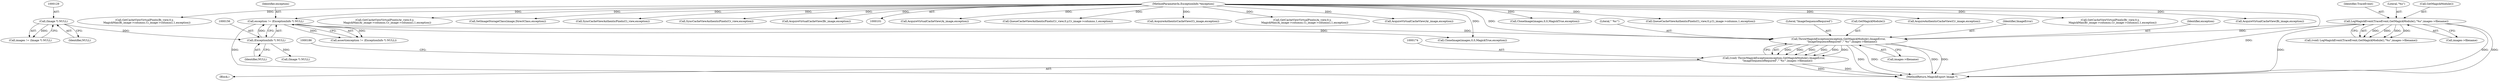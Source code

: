 digraph "0_ImageMagick6_61135001a625364e29bdce83832f043eebde7b5a@pointer" {
"1000175" [label="(Call,ThrowMagickException(exception,GetMagickModule(),ImageError,\n        \"ImageSequenceRequired\",\"`%s'\",images->filename))"];
"1000153" [label="(Call,exception != (ExceptionInfo *) NULL)"];
"1000104" [label="(MethodParameterIn,ExceptionInfo *exception)"];
"1000155" [label="(Call,(ExceptionInfo *) NULL)"];
"1000128" [label="(Call,(Image *) NULL)"];
"1000145" [label="(Call,LogMagickEvent(TraceEvent,GetMagickModule(),\"%s\",images->filename))"];
"1000173" [label="(Call,(void) ThrowMagickException(exception,GetMagickModule(),ImageError,\n        \"ImageSequenceRequired\",\"`%s'\",images->filename))"];
"1000173" [label="(Call,(void) ThrowMagickException(exception,GetMagickModule(),ImageError,\n        \"ImageSequenceRequired\",\"`%s'\",images->filename))"];
"1000143" [label="(Call,(void) LogMagickEvent(TraceEvent,GetMagickModule(),\"%s\",images->filename))"];
"1000190" [label="(Call,CloneImage(images,0,0,MagickTrue,exception))"];
"1000177" [label="(Call,GetMagickModule())"];
"1000128" [label="(Call,(Image *) NULL)"];
"1000348" [label="(Call,AcquireVirtualCacheView(Ai_image,exception))"];
"1000461" [label="(Call,QueueCacheViewAuthenticPixels(Cr_view,0,y,Cr_image->columns,1,exception))"];
"1000368" [label="(Call,AcquireAuthenticCacheView(Ci_image,exception))"];
"1000416" [label="(Call,GetCacheViewVirtualPixels(Ai_view,0,y,\n      MagickMax(Ai_image->columns,Ci_image->columns),1,exception))"];
"1000343" [label="(Call,AcquireVirtualCacheView(Ar_image,exception))"];
"1000152" [label="(Call,assert(exception != (ExceptionInfo *) NULL))"];
"1000155" [label="(Call,(ExceptionInfo *) NULL)"];
"1000145" [label="(Call,LogMagickEvent(TraceEvent,GetMagickModule(),\"%s\",images->filename))"];
"1000234" [label="(Call,CloneImage(images,0,0,MagickTrue,exception))"];
"1000157" [label="(Identifier,NULL)"];
"1000178" [label="(Identifier,ImageError)"];
"1000126" [label="(Call,images != (Image *) NULL)"];
"1000130" [label="(Identifier,NULL)"];
"1000472" [label="(Call,QueueCacheViewAuthenticPixels(Ci_view,0,y,Ci_image->columns,1,exception))"];
"1000363" [label="(Call,AcquireAuthenticCacheView(Cr_image,exception))"];
"1000176" [label="(Identifier,exception)"];
"1000431" [label="(Call,GetCacheViewVirtualPixels(Br_view,0,y,\n      MagickMax(Br_image->columns,Cr_image->columns),1,exception))"];
"1000146" [label="(Identifier,TraceEvent)"];
"1000358" [label="(Call,AcquireVirtualCacheView(Bi_image,exception))"];
"1000446" [label="(Call,GetCacheViewVirtualPixels(Bi_view,0,y,\n      MagickMax(Bi_image->columns,Ci_image->columns),1,exception))"];
"1000175" [label="(Call,ThrowMagickException(exception,GetMagickModule(),ImageError,\n        \"ImageSequenceRequired\",\"`%s'\",images->filename))"];
"1000148" [label="(Literal,\"%s\")"];
"1000180" [label="(Literal,\"`%s'\")"];
"1000149" [label="(Call,images->filename)"];
"1000153" [label="(Call,exception != (ExceptionInfo *) NULL)"];
"1000916" [label="(MethodReturn,MagickExport Image *)"];
"1000154" [label="(Identifier,exception)"];
"1000401" [label="(Call,GetCacheViewVirtualPixels(Ar_view,0,y,\n      MagickMax(Ar_image->columns,Cr_image->columns),1,exception))"];
"1000208" [label="(Call,SetImageStorageClass(image,DirectClass,exception))"];
"1000838" [label="(Call,SyncCacheViewAuthenticPixels(Ci_view,exception))"];
"1000847" [label="(Call,SyncCacheViewAuthenticPixels(Cr_view,exception))"];
"1000353" [label="(Call,AcquireVirtualCacheView(Br_image,exception))"];
"1000179" [label="(Literal,\"ImageSequenceRequired\")"];
"1000147" [label="(Call,GetMagickModule())"];
"1000181" [label="(Call,images->filename)"];
"1000172" [label="(Block,)"];
"1000104" [label="(MethodParameterIn,ExceptionInfo *exception)"];
"1000169" [label="(Call,(Image *) NULL)"];
"1000175" -> "1000173"  [label="AST: "];
"1000175" -> "1000181"  [label="CFG: "];
"1000176" -> "1000175"  [label="AST: "];
"1000177" -> "1000175"  [label="AST: "];
"1000178" -> "1000175"  [label="AST: "];
"1000179" -> "1000175"  [label="AST: "];
"1000180" -> "1000175"  [label="AST: "];
"1000181" -> "1000175"  [label="AST: "];
"1000173" -> "1000175"  [label="CFG: "];
"1000175" -> "1000916"  [label="DDG: "];
"1000175" -> "1000916"  [label="DDG: "];
"1000175" -> "1000916"  [label="DDG: "];
"1000175" -> "1000916"  [label="DDG: "];
"1000175" -> "1000173"  [label="DDG: "];
"1000175" -> "1000173"  [label="DDG: "];
"1000175" -> "1000173"  [label="DDG: "];
"1000175" -> "1000173"  [label="DDG: "];
"1000175" -> "1000173"  [label="DDG: "];
"1000175" -> "1000173"  [label="DDG: "];
"1000153" -> "1000175"  [label="DDG: "];
"1000104" -> "1000175"  [label="DDG: "];
"1000145" -> "1000175"  [label="DDG: "];
"1000153" -> "1000152"  [label="AST: "];
"1000153" -> "1000155"  [label="CFG: "];
"1000154" -> "1000153"  [label="AST: "];
"1000155" -> "1000153"  [label="AST: "];
"1000152" -> "1000153"  [label="CFG: "];
"1000153" -> "1000916"  [label="DDG: "];
"1000153" -> "1000152"  [label="DDG: "];
"1000153" -> "1000152"  [label="DDG: "];
"1000104" -> "1000153"  [label="DDG: "];
"1000155" -> "1000153"  [label="DDG: "];
"1000153" -> "1000190"  [label="DDG: "];
"1000104" -> "1000101"  [label="AST: "];
"1000104" -> "1000916"  [label="DDG: "];
"1000104" -> "1000190"  [label="DDG: "];
"1000104" -> "1000208"  [label="DDG: "];
"1000104" -> "1000234"  [label="DDG: "];
"1000104" -> "1000343"  [label="DDG: "];
"1000104" -> "1000348"  [label="DDG: "];
"1000104" -> "1000353"  [label="DDG: "];
"1000104" -> "1000358"  [label="DDG: "];
"1000104" -> "1000363"  [label="DDG: "];
"1000104" -> "1000368"  [label="DDG: "];
"1000104" -> "1000401"  [label="DDG: "];
"1000104" -> "1000416"  [label="DDG: "];
"1000104" -> "1000431"  [label="DDG: "];
"1000104" -> "1000446"  [label="DDG: "];
"1000104" -> "1000461"  [label="DDG: "];
"1000104" -> "1000472"  [label="DDG: "];
"1000104" -> "1000838"  [label="DDG: "];
"1000104" -> "1000847"  [label="DDG: "];
"1000155" -> "1000157"  [label="CFG: "];
"1000156" -> "1000155"  [label="AST: "];
"1000157" -> "1000155"  [label="AST: "];
"1000128" -> "1000155"  [label="DDG: "];
"1000155" -> "1000169"  [label="DDG: "];
"1000128" -> "1000126"  [label="AST: "];
"1000128" -> "1000130"  [label="CFG: "];
"1000129" -> "1000128"  [label="AST: "];
"1000130" -> "1000128"  [label="AST: "];
"1000126" -> "1000128"  [label="CFG: "];
"1000128" -> "1000126"  [label="DDG: "];
"1000145" -> "1000143"  [label="AST: "];
"1000145" -> "1000149"  [label="CFG: "];
"1000146" -> "1000145"  [label="AST: "];
"1000147" -> "1000145"  [label="AST: "];
"1000148" -> "1000145"  [label="AST: "];
"1000149" -> "1000145"  [label="AST: "];
"1000143" -> "1000145"  [label="CFG: "];
"1000145" -> "1000916"  [label="DDG: "];
"1000145" -> "1000916"  [label="DDG: "];
"1000145" -> "1000916"  [label="DDG: "];
"1000145" -> "1000143"  [label="DDG: "];
"1000145" -> "1000143"  [label="DDG: "];
"1000145" -> "1000143"  [label="DDG: "];
"1000145" -> "1000143"  [label="DDG: "];
"1000173" -> "1000172"  [label="AST: "];
"1000174" -> "1000173"  [label="AST: "];
"1000186" -> "1000173"  [label="CFG: "];
"1000173" -> "1000916"  [label="DDG: "];
"1000173" -> "1000916"  [label="DDG: "];
}
